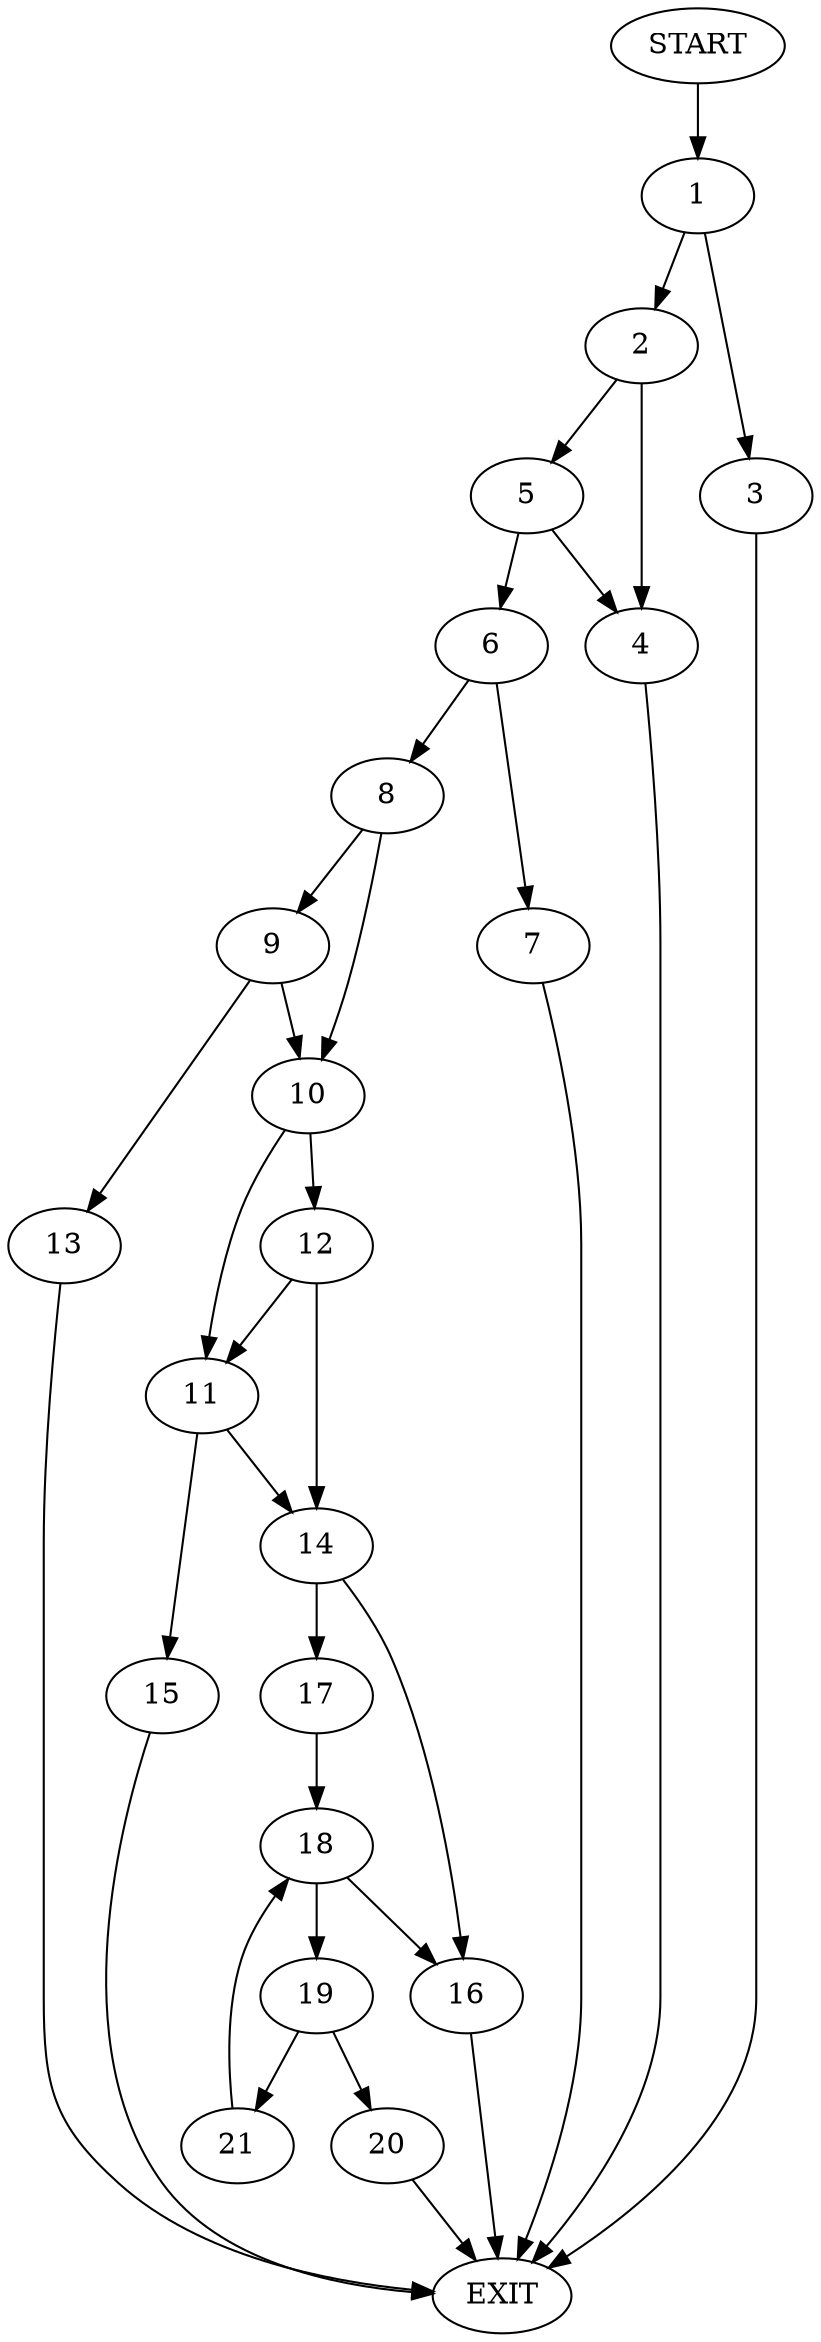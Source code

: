 digraph {
0 [label="START"]
22 [label="EXIT"]
0 -> 1
1 -> 2
1 -> 3
2 -> 4
2 -> 5
3 -> 22
5 -> 4
5 -> 6
4 -> 22
6 -> 7
6 -> 8
7 -> 22
8 -> 9
8 -> 10
10 -> 11
10 -> 12
9 -> 13
9 -> 10
13 -> 22
11 -> 14
11 -> 15
12 -> 14
12 -> 11
14 -> 16
14 -> 17
15 -> 22
16 -> 22
17 -> 18
18 -> 16
18 -> 19
19 -> 20
19 -> 21
20 -> 22
21 -> 18
}
